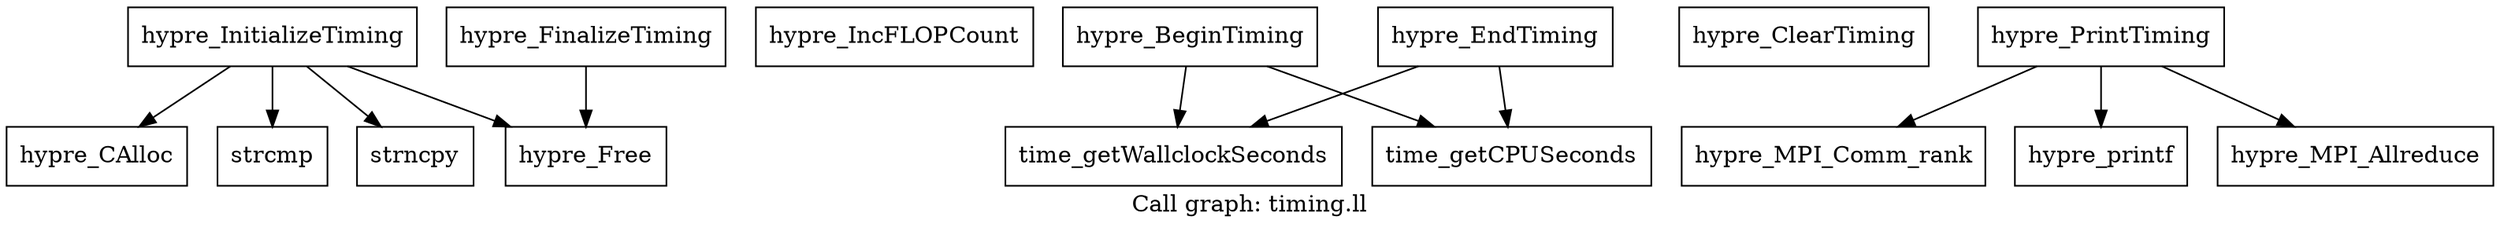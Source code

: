 digraph "Call graph: timing.ll" {
	label="Call graph: timing.ll";

	Node0x55858deac2d0 [shape=record,label="{hypre_InitializeTiming}"];
	Node0x55858deac2d0 -> Node0x55858deef090;
	Node0x55858deac2d0 -> Node0x55858def1f50;
	Node0x55858deac2d0 -> Node0x55858def79b0;
	Node0x55858deac2d0 -> Node0x55858defd1a0;
	Node0x55858def79b0 [shape=record,label="{strncpy}"];
	Node0x55858deef090 [shape=record,label="{hypre_CAlloc}"];
	Node0x55858def1f50 [shape=record,label="{strcmp}"];
	Node0x55858defd1a0 [shape=record,label="{hypre_Free}"];
	Node0x55858defddc0 [shape=record,label="{hypre_FinalizeTiming}"];
	Node0x55858defddc0 -> Node0x55858defd1a0;
	Node0x55858defe3f0 [shape=record,label="{hypre_IncFLOPCount}"];
	Node0x55858defe840 [shape=record,label="{hypre_BeginTiming}"];
	Node0x55858defe840 -> Node0x55858df020c0;
	Node0x55858defe840 -> Node0x55858df03ce0;
	Node0x55858df020c0 [shape=record,label="{time_getWallclockSeconds}"];
	Node0x55858df03ce0 [shape=record,label="{time_getCPUSeconds}"];
	Node0x55858df05a90 [shape=record,label="{hypre_EndTiming}"];
	Node0x55858df05a90 -> Node0x55858df020c0;
	Node0x55858df05a90 -> Node0x55858df03ce0;
	Node0x55858df070f0 [shape=record,label="{hypre_ClearTiming}"];
	Node0x55858df09ba0 [shape=record,label="{hypre_PrintTiming}"];
	Node0x55858df09ba0 -> Node0x55858df0bf20;
	Node0x55858df09ba0 -> Node0x55858df0d1b0;
	Node0x55858df09ba0 -> Node0x55858df0eea0;
	Node0x55858df0bf20 [shape=record,label="{hypre_MPI_Comm_rank}"];
	Node0x55858df0d1b0 [shape=record,label="{hypre_printf}"];
	Node0x55858df0eea0 [shape=record,label="{hypre_MPI_Allreduce}"];
}
